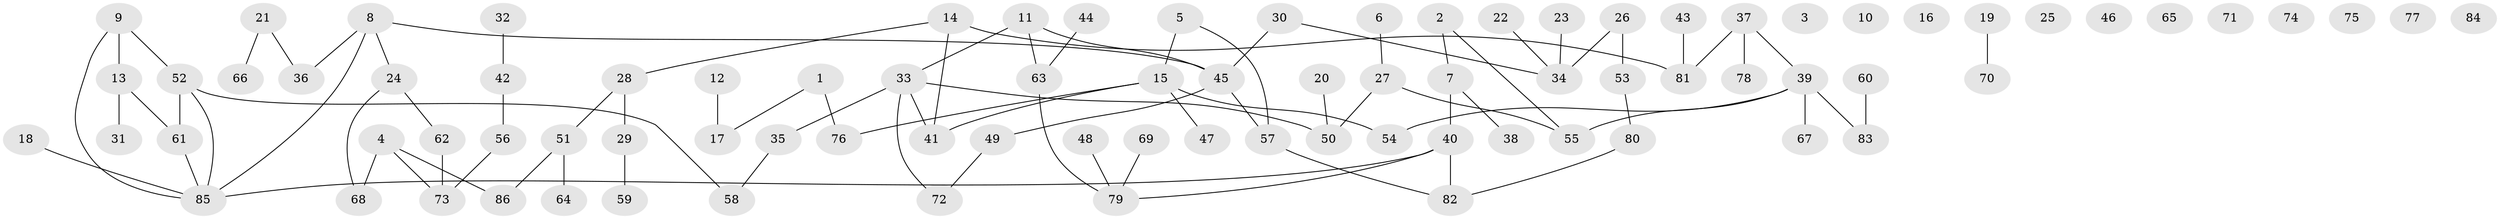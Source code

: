 // coarse degree distribution, {0: 0.27906976744186046, 2: 0.27906976744186046, 1: 0.27906976744186046, 4: 0.09302325581395349, 6: 0.023255813953488372, 7: 0.046511627906976744}
// Generated by graph-tools (version 1.1) at 2025/42/03/04/25 21:42:22]
// undirected, 86 vertices, 87 edges
graph export_dot {
graph [start="1"]
  node [color=gray90,style=filled];
  1;
  2;
  3;
  4;
  5;
  6;
  7;
  8;
  9;
  10;
  11;
  12;
  13;
  14;
  15;
  16;
  17;
  18;
  19;
  20;
  21;
  22;
  23;
  24;
  25;
  26;
  27;
  28;
  29;
  30;
  31;
  32;
  33;
  34;
  35;
  36;
  37;
  38;
  39;
  40;
  41;
  42;
  43;
  44;
  45;
  46;
  47;
  48;
  49;
  50;
  51;
  52;
  53;
  54;
  55;
  56;
  57;
  58;
  59;
  60;
  61;
  62;
  63;
  64;
  65;
  66;
  67;
  68;
  69;
  70;
  71;
  72;
  73;
  74;
  75;
  76;
  77;
  78;
  79;
  80;
  81;
  82;
  83;
  84;
  85;
  86;
  1 -- 17;
  1 -- 76;
  2 -- 7;
  2 -- 55;
  4 -- 68;
  4 -- 73;
  4 -- 86;
  5 -- 15;
  5 -- 57;
  6 -- 27;
  7 -- 38;
  7 -- 40;
  8 -- 24;
  8 -- 36;
  8 -- 45;
  8 -- 85;
  9 -- 13;
  9 -- 52;
  9 -- 85;
  11 -- 33;
  11 -- 45;
  11 -- 63;
  12 -- 17;
  13 -- 31;
  13 -- 61;
  14 -- 28;
  14 -- 41;
  14 -- 81;
  15 -- 41;
  15 -- 47;
  15 -- 54;
  15 -- 76;
  18 -- 85;
  19 -- 70;
  20 -- 50;
  21 -- 36;
  21 -- 66;
  22 -- 34;
  23 -- 34;
  24 -- 62;
  24 -- 68;
  26 -- 34;
  26 -- 53;
  27 -- 50;
  27 -- 55;
  28 -- 29;
  28 -- 51;
  29 -- 59;
  30 -- 34;
  30 -- 45;
  32 -- 42;
  33 -- 35;
  33 -- 41;
  33 -- 50;
  33 -- 72;
  35 -- 58;
  37 -- 39;
  37 -- 78;
  37 -- 81;
  39 -- 54;
  39 -- 55;
  39 -- 67;
  39 -- 83;
  40 -- 79;
  40 -- 82;
  40 -- 85;
  42 -- 56;
  43 -- 81;
  44 -- 63;
  45 -- 49;
  45 -- 57;
  48 -- 79;
  49 -- 72;
  51 -- 64;
  51 -- 86;
  52 -- 58;
  52 -- 61;
  52 -- 85;
  53 -- 80;
  56 -- 73;
  57 -- 82;
  60 -- 83;
  61 -- 85;
  62 -- 73;
  63 -- 79;
  69 -- 79;
  80 -- 82;
}
